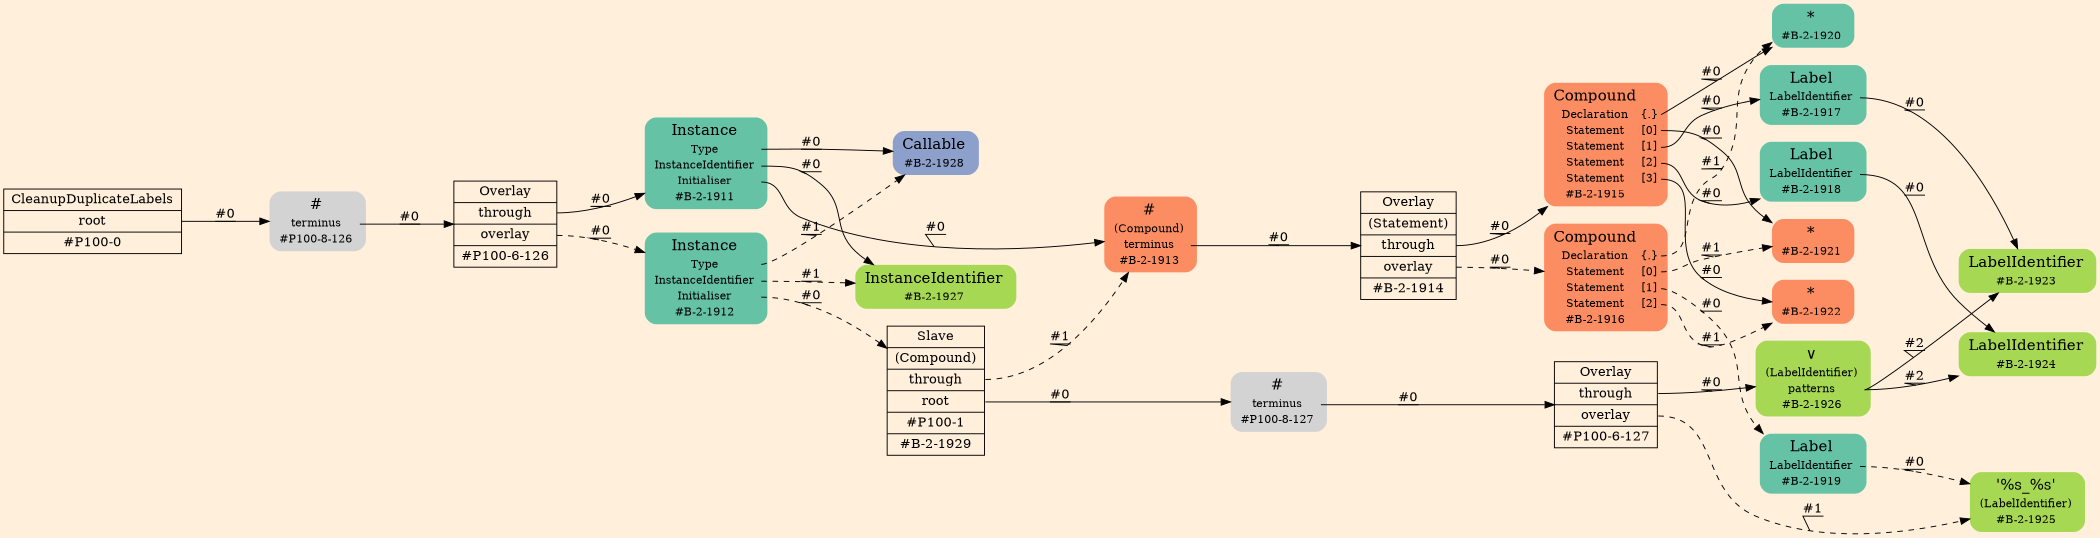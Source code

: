 digraph Inferno {
graph [
rankdir = "LR"
ranksep = 1.0
size = "14,20"
bgcolor = antiquewhite1
];
node [
];
"CR#P100-0" [
shape = "record"
fillcolor = "transparent"
label = "<fixed> CleanupDuplicateLabels | <port0> root | <port1> #P100-0"
style = "filled"
fontsize = "14"
fillcolor = antiquewhite1
];
"#P100-8-126" [
shape = "plaintext"
label = <<TABLE BORDER="0" CELLBORDER="0" CELLSPACING="0">
 <TR>
  <TD><FONT POINT-SIZE="16.0">#</FONT></TD>
  <TD></TD>
 </TR>
 <TR>
  <TD>terminus</TD>
  <TD PORT="port0"></TD>
 </TR>
 <TR>
  <TD>#P100-8-126</TD>
  <TD PORT="port1"></TD>
 </TR>
</TABLE>>
style = "rounded,filled"
fontsize = "12"
];
"#P100-6-126" [
shape = "record"
label = "<fixed> Overlay | <port0> through | <port1> overlay | <port2> #P100-6-126"
style = "filled"
fontsize = "14"
fillcolor = antiquewhite1
];
"#B-2-1911" [
shape = "plaintext"
fillcolor = "/set28/1"
label = <<TABLE BORDER="0" CELLBORDER="0" CELLSPACING="0">
 <TR>
  <TD><FONT POINT-SIZE="16.0">Instance</FONT></TD>
  <TD></TD>
 </TR>
 <TR>
  <TD>Type</TD>
  <TD PORT="port0"></TD>
 </TR>
 <TR>
  <TD>InstanceIdentifier</TD>
  <TD PORT="port1"></TD>
 </TR>
 <TR>
  <TD>Initialiser</TD>
  <TD PORT="port2"></TD>
 </TR>
 <TR>
  <TD>#B-2-1911</TD>
  <TD PORT="port3"></TD>
 </TR>
</TABLE>>
style = "rounded,filled"
fontsize = "12"
];
"#B-2-1928" [
shape = "plaintext"
fillcolor = "/set28/3"
label = <<TABLE BORDER="0" CELLBORDER="0" CELLSPACING="0">
 <TR>
  <TD><FONT POINT-SIZE="16.0">Callable</FONT></TD>
  <TD></TD>
 </TR>
 <TR>
  <TD>#B-2-1928</TD>
  <TD PORT="port0"></TD>
 </TR>
</TABLE>>
style = "rounded,filled"
fontsize = "12"
];
"#B-2-1927" [
shape = "plaintext"
fillcolor = "/set28/5"
label = <<TABLE BORDER="0" CELLBORDER="0" CELLSPACING="0">
 <TR>
  <TD><FONT POINT-SIZE="16.0">InstanceIdentifier</FONT></TD>
  <TD></TD>
 </TR>
 <TR>
  <TD>#B-2-1927</TD>
  <TD PORT="port0"></TD>
 </TR>
</TABLE>>
style = "rounded,filled"
fontsize = "12"
];
"#B-2-1913" [
shape = "plaintext"
fillcolor = "/set28/2"
label = <<TABLE BORDER="0" CELLBORDER="0" CELLSPACING="0">
 <TR>
  <TD><FONT POINT-SIZE="16.0">#</FONT></TD>
  <TD></TD>
 </TR>
 <TR>
  <TD>(Compound)</TD>
  <TD PORT="port0"></TD>
 </TR>
 <TR>
  <TD>terminus</TD>
  <TD PORT="port1"></TD>
 </TR>
 <TR>
  <TD>#B-2-1913</TD>
  <TD PORT="port2"></TD>
 </TR>
</TABLE>>
style = "rounded,filled"
fontsize = "12"
];
"#B-2-1914" [
shape = "record"
fillcolor = "/set28/2"
label = "<fixed> Overlay | <port0> (Statement) | <port1> through | <port2> overlay | <port3> #B-2-1914"
style = "filled"
fontsize = "14"
fillcolor = antiquewhite1
];
"#B-2-1915" [
shape = "plaintext"
fillcolor = "/set28/2"
label = <<TABLE BORDER="0" CELLBORDER="0" CELLSPACING="0">
 <TR>
  <TD><FONT POINT-SIZE="16.0">Compound</FONT></TD>
  <TD></TD>
 </TR>
 <TR>
  <TD>Declaration</TD>
  <TD PORT="port0">{.}</TD>
 </TR>
 <TR>
  <TD>Statement</TD>
  <TD PORT="port1">[0]</TD>
 </TR>
 <TR>
  <TD>Statement</TD>
  <TD PORT="port2">[1]</TD>
 </TR>
 <TR>
  <TD>Statement</TD>
  <TD PORT="port3">[2]</TD>
 </TR>
 <TR>
  <TD>Statement</TD>
  <TD PORT="port4">[3]</TD>
 </TR>
 <TR>
  <TD>#B-2-1915</TD>
  <TD PORT="port5"></TD>
 </TR>
</TABLE>>
style = "rounded,filled"
fontsize = "12"
];
"#B-2-1920" [
shape = "plaintext"
fillcolor = "/set28/1"
label = <<TABLE BORDER="0" CELLBORDER="0" CELLSPACING="0">
 <TR>
  <TD><FONT POINT-SIZE="16.0">*</FONT></TD>
  <TD></TD>
 </TR>
 <TR>
  <TD>#B-2-1920</TD>
  <TD PORT="port0"></TD>
 </TR>
</TABLE>>
style = "rounded,filled"
fontsize = "12"
];
"#B-2-1921" [
shape = "plaintext"
fillcolor = "/set28/2"
label = <<TABLE BORDER="0" CELLBORDER="0" CELLSPACING="0">
 <TR>
  <TD><FONT POINT-SIZE="16.0">*</FONT></TD>
  <TD></TD>
 </TR>
 <TR>
  <TD>#B-2-1921</TD>
  <TD PORT="port0"></TD>
 </TR>
</TABLE>>
style = "rounded,filled"
fontsize = "12"
];
"#B-2-1917" [
shape = "plaintext"
fillcolor = "/set28/1"
label = <<TABLE BORDER="0" CELLBORDER="0" CELLSPACING="0">
 <TR>
  <TD><FONT POINT-SIZE="16.0">Label</FONT></TD>
  <TD></TD>
 </TR>
 <TR>
  <TD>LabelIdentifier</TD>
  <TD PORT="port0"></TD>
 </TR>
 <TR>
  <TD>#B-2-1917</TD>
  <TD PORT="port1"></TD>
 </TR>
</TABLE>>
style = "rounded,filled"
fontsize = "12"
];
"#B-2-1923" [
shape = "plaintext"
fillcolor = "/set28/5"
label = <<TABLE BORDER="0" CELLBORDER="0" CELLSPACING="0">
 <TR>
  <TD><FONT POINT-SIZE="16.0">LabelIdentifier</FONT></TD>
  <TD></TD>
 </TR>
 <TR>
  <TD>#B-2-1923</TD>
  <TD PORT="port0"></TD>
 </TR>
</TABLE>>
style = "rounded,filled"
fontsize = "12"
];
"#B-2-1918" [
shape = "plaintext"
fillcolor = "/set28/1"
label = <<TABLE BORDER="0" CELLBORDER="0" CELLSPACING="0">
 <TR>
  <TD><FONT POINT-SIZE="16.0">Label</FONT></TD>
  <TD></TD>
 </TR>
 <TR>
  <TD>LabelIdentifier</TD>
  <TD PORT="port0"></TD>
 </TR>
 <TR>
  <TD>#B-2-1918</TD>
  <TD PORT="port1"></TD>
 </TR>
</TABLE>>
style = "rounded,filled"
fontsize = "12"
];
"#B-2-1924" [
shape = "plaintext"
fillcolor = "/set28/5"
label = <<TABLE BORDER="0" CELLBORDER="0" CELLSPACING="0">
 <TR>
  <TD><FONT POINT-SIZE="16.0">LabelIdentifier</FONT></TD>
  <TD></TD>
 </TR>
 <TR>
  <TD>#B-2-1924</TD>
  <TD PORT="port0"></TD>
 </TR>
</TABLE>>
style = "rounded,filled"
fontsize = "12"
];
"#B-2-1922" [
shape = "plaintext"
fillcolor = "/set28/2"
label = <<TABLE BORDER="0" CELLBORDER="0" CELLSPACING="0">
 <TR>
  <TD><FONT POINT-SIZE="16.0">*</FONT></TD>
  <TD></TD>
 </TR>
 <TR>
  <TD>#B-2-1922</TD>
  <TD PORT="port0"></TD>
 </TR>
</TABLE>>
style = "rounded,filled"
fontsize = "12"
];
"#B-2-1916" [
shape = "plaintext"
fillcolor = "/set28/2"
label = <<TABLE BORDER="0" CELLBORDER="0" CELLSPACING="0">
 <TR>
  <TD><FONT POINT-SIZE="16.0">Compound</FONT></TD>
  <TD></TD>
 </TR>
 <TR>
  <TD>Declaration</TD>
  <TD PORT="port0">{.}</TD>
 </TR>
 <TR>
  <TD>Statement</TD>
  <TD PORT="port1">[0]</TD>
 </TR>
 <TR>
  <TD>Statement</TD>
  <TD PORT="port2">[1]</TD>
 </TR>
 <TR>
  <TD>Statement</TD>
  <TD PORT="port3">[2]</TD>
 </TR>
 <TR>
  <TD>#B-2-1916</TD>
  <TD PORT="port4"></TD>
 </TR>
</TABLE>>
style = "rounded,filled"
fontsize = "12"
];
"#B-2-1919" [
shape = "plaintext"
fillcolor = "/set28/1"
label = <<TABLE BORDER="0" CELLBORDER="0" CELLSPACING="0">
 <TR>
  <TD><FONT POINT-SIZE="16.0">Label</FONT></TD>
  <TD></TD>
 </TR>
 <TR>
  <TD>LabelIdentifier</TD>
  <TD PORT="port0"></TD>
 </TR>
 <TR>
  <TD>#B-2-1919</TD>
  <TD PORT="port1"></TD>
 </TR>
</TABLE>>
style = "rounded,filled"
fontsize = "12"
];
"#B-2-1925" [
shape = "plaintext"
fillcolor = "/set28/5"
label = <<TABLE BORDER="0" CELLBORDER="0" CELLSPACING="0">
 <TR>
  <TD><FONT POINT-SIZE="16.0">'%s_%s'</FONT></TD>
  <TD></TD>
 </TR>
 <TR>
  <TD>(LabelIdentifier)</TD>
  <TD PORT="port0"></TD>
 </TR>
 <TR>
  <TD>#B-2-1925</TD>
  <TD PORT="port1"></TD>
 </TR>
</TABLE>>
style = "rounded,filled"
fontsize = "12"
];
"#B-2-1912" [
shape = "plaintext"
fillcolor = "/set28/1"
label = <<TABLE BORDER="0" CELLBORDER="0" CELLSPACING="0">
 <TR>
  <TD><FONT POINT-SIZE="16.0">Instance</FONT></TD>
  <TD></TD>
 </TR>
 <TR>
  <TD>Type</TD>
  <TD PORT="port0"></TD>
 </TR>
 <TR>
  <TD>InstanceIdentifier</TD>
  <TD PORT="port1"></TD>
 </TR>
 <TR>
  <TD>Initialiser</TD>
  <TD PORT="port2"></TD>
 </TR>
 <TR>
  <TD>#B-2-1912</TD>
  <TD PORT="port3"></TD>
 </TR>
</TABLE>>
style = "rounded,filled"
fontsize = "12"
];
"#B-2-1929" [
shape = "record"
fillcolor = "/set28/2"
label = "<fixed> Slave | <port0> (Compound) | <port1> through | <port2> root | <port3> #P100-1 | <port4> #B-2-1929"
style = "filled"
fontsize = "14"
fillcolor = antiquewhite1
];
"#P100-8-127" [
shape = "plaintext"
label = <<TABLE BORDER="0" CELLBORDER="0" CELLSPACING="0">
 <TR>
  <TD><FONT POINT-SIZE="16.0">#</FONT></TD>
  <TD></TD>
 </TR>
 <TR>
  <TD>terminus</TD>
  <TD PORT="port0"></TD>
 </TR>
 <TR>
  <TD>#P100-8-127</TD>
  <TD PORT="port1"></TD>
 </TR>
</TABLE>>
style = "rounded,filled"
fontsize = "12"
];
"#P100-6-127" [
shape = "record"
label = "<fixed> Overlay | <port0> through | <port1> overlay | <port2> #P100-6-127"
style = "filled"
fontsize = "14"
fillcolor = antiquewhite1
];
"#B-2-1926" [
shape = "plaintext"
fillcolor = "/set28/5"
label = <<TABLE BORDER="0" CELLBORDER="0" CELLSPACING="0">
 <TR>
  <TD><FONT POINT-SIZE="16.0">∨</FONT></TD>
  <TD></TD>
 </TR>
 <TR>
  <TD>(LabelIdentifier)</TD>
  <TD PORT="port0"></TD>
 </TR>
 <TR>
  <TD>patterns</TD>
  <TD PORT="port1"></TD>
 </TR>
 <TR>
  <TD>#B-2-1926</TD>
  <TD PORT="port2"></TD>
 </TR>
</TABLE>>
style = "rounded,filled"
fontsize = "12"
];
"CR#P100-0":port0 -> "#P100-8-126" [style="solid"
label = "#0"
decorate = true
];
"#P100-8-126":port0 -> "#P100-6-126" [style="solid"
label = "#0"
decorate = true
];
"#P100-6-126":port0 -> "#B-2-1911" [style="solid"
label = "#0"
decorate = true
];
"#P100-6-126":port1 -> "#B-2-1912" [style="dashed"
label = "#0"
decorate = true
];
"#B-2-1911":port0 -> "#B-2-1928" [style="solid"
label = "#0"
decorate = true
];
"#B-2-1911":port1 -> "#B-2-1927" [style="solid"
label = "#0"
decorate = true
];
"#B-2-1911":port2 -> "#B-2-1913" [style="solid"
label = "#0"
decorate = true
];
"#B-2-1913":port1 -> "#B-2-1914" [style="solid"
label = "#0"
decorate = true
];
"#B-2-1914":port1 -> "#B-2-1915" [style="solid"
label = "#0"
decorate = true
];
"#B-2-1914":port2 -> "#B-2-1916" [style="dashed"
label = "#0"
decorate = true
];
"#B-2-1915":port0 -> "#B-2-1920" [style="solid"
label = "#0"
decorate = true
];
"#B-2-1915":port1 -> "#B-2-1921" [style="solid"
label = "#0"
decorate = true
];
"#B-2-1915":port2 -> "#B-2-1917" [style="solid"
label = "#0"
decorate = true
];
"#B-2-1915":port3 -> "#B-2-1918" [style="solid"
label = "#0"
decorate = true
];
"#B-2-1915":port4 -> "#B-2-1922" [style="solid"
label = "#0"
decorate = true
];
"#B-2-1917":port0 -> "#B-2-1923" [style="solid"
label = "#0"
decorate = true
];
"#B-2-1918":port0 -> "#B-2-1924" [style="solid"
label = "#0"
decorate = true
];
"#B-2-1916":port0 -> "#B-2-1920" [style="dashed"
label = "#1"
decorate = true
];
"#B-2-1916":port1 -> "#B-2-1921" [style="dashed"
label = "#1"
decorate = true
];
"#B-2-1916":port2 -> "#B-2-1919" [style="dashed"
label = "#0"
decorate = true
];
"#B-2-1916":port3 -> "#B-2-1922" [style="dashed"
label = "#1"
decorate = true
];
"#B-2-1919":port0 -> "#B-2-1925" [style="dashed"
label = "#0"
decorate = true
];
"#B-2-1912":port0 -> "#B-2-1928" [style="dashed"
label = "#1"
decorate = true
];
"#B-2-1912":port1 -> "#B-2-1927" [style="dashed"
label = "#1"
decorate = true
];
"#B-2-1912":port2 -> "#B-2-1929" [style="dashed"
label = "#0"
decorate = true
];
"#B-2-1929":port1 -> "#B-2-1913" [style="dashed"
label = "#1"
decorate = true
];
"#B-2-1929":port2 -> "#P100-8-127" [style="solid"
label = "#0"
decorate = true
];
"#P100-8-127":port0 -> "#P100-6-127" [style="solid"
label = "#0"
decorate = true
];
"#P100-6-127":port0 -> "#B-2-1926" [style="solid"
label = "#0"
decorate = true
];
"#P100-6-127":port1 -> "#B-2-1925" [style="dashed"
label = "#1"
decorate = true
];
"#B-2-1926":port1 -> "#B-2-1923" [style="solid"
label = "#2"
decorate = true
];
"#B-2-1926":port1 -> "#B-2-1924" [style="solid"
label = "#2"
decorate = true
];
}
